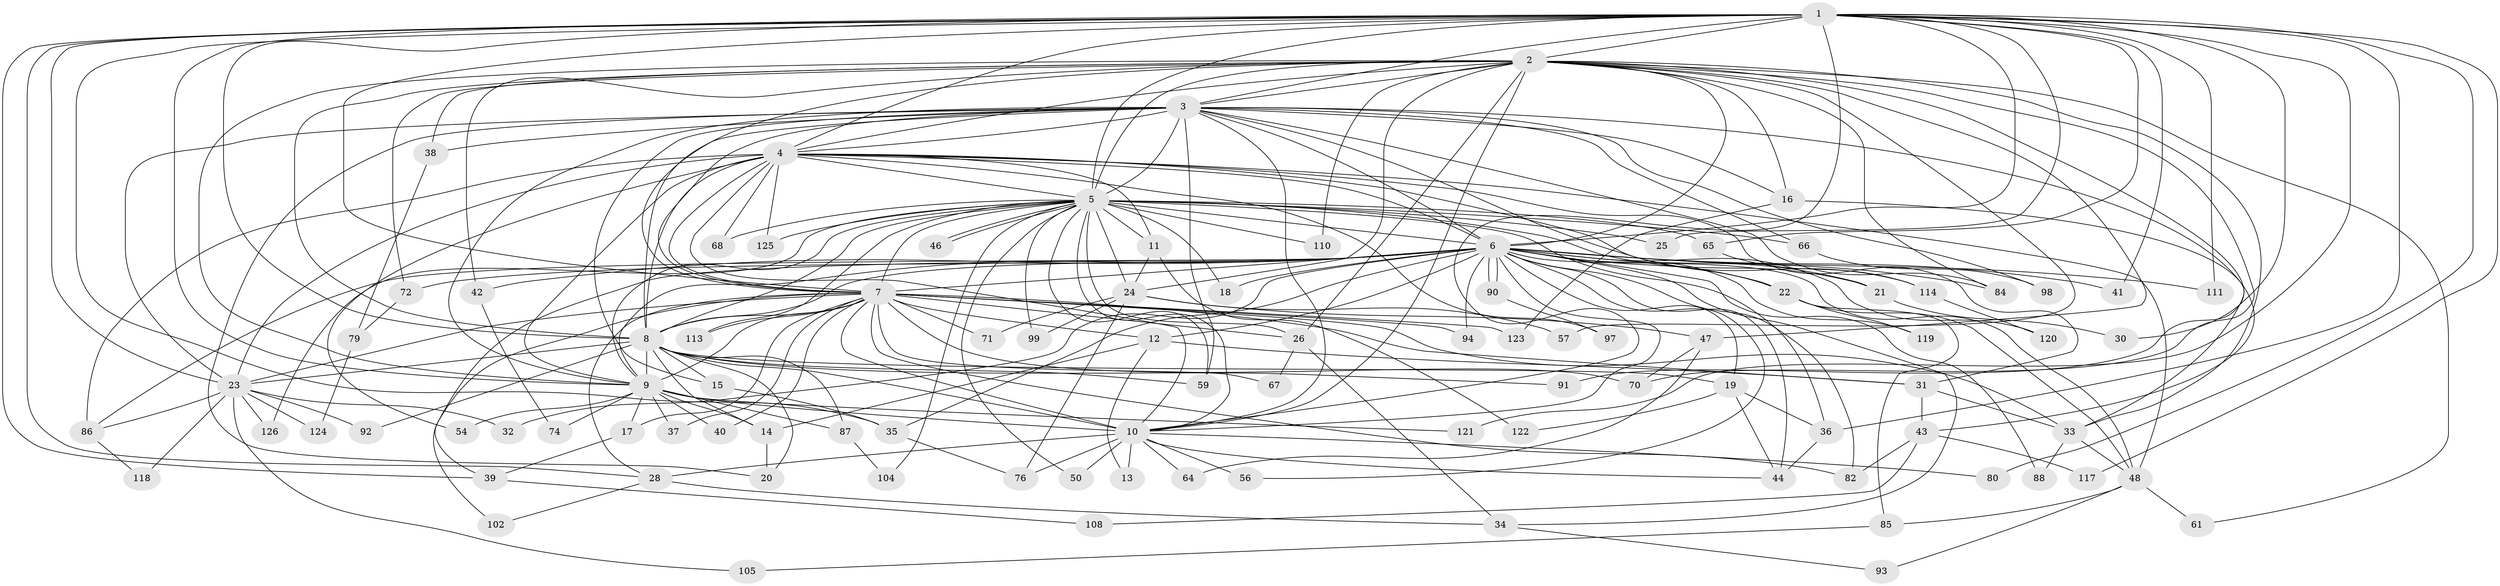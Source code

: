 // Generated by graph-tools (version 1.1) at 2025/51/02/27/25 19:51:51]
// undirected, 95 vertices, 240 edges
graph export_dot {
graph [start="1"]
  node [color=gray90,style=filled];
  1 [super="+109"];
  2 [super="+73"];
  3 [super="+60"];
  4 [super="+69"];
  5 [super="+100"];
  6 [super="+107"];
  7 [super="+78"];
  8 [super="+81"];
  9 [super="+29"];
  10 [super="+89"];
  11;
  12 [super="+96"];
  13;
  14 [super="+53"];
  15;
  16;
  17;
  18;
  19;
  20 [super="+51"];
  21;
  22 [super="+112"];
  23 [super="+27"];
  24 [super="+49"];
  25;
  26 [super="+63"];
  28 [super="+116"];
  30;
  31 [super="+77"];
  32;
  33 [super="+45"];
  34 [super="+52"];
  35;
  36 [super="+55"];
  37;
  38;
  39 [super="+58"];
  40 [super="+95"];
  41;
  42;
  43;
  44 [super="+103"];
  46;
  47 [super="+83"];
  48 [super="+62"];
  50;
  54;
  56;
  57;
  59;
  61;
  64;
  65;
  66 [super="+75"];
  67;
  68;
  70;
  71;
  72;
  74;
  76 [super="+115"];
  79;
  80;
  82 [super="+127"];
  84 [super="+106"];
  85;
  86 [super="+101"];
  87;
  88;
  90;
  91;
  92;
  93;
  94;
  97;
  98;
  99;
  102;
  104;
  105;
  108;
  110;
  111;
  113;
  114;
  117;
  118;
  119;
  120;
  121;
  122;
  123;
  124;
  125;
  126;
  1 -- 2;
  1 -- 3;
  1 -- 4;
  1 -- 5;
  1 -- 6;
  1 -- 7;
  1 -- 8;
  1 -- 9;
  1 -- 10;
  1 -- 25;
  1 -- 28;
  1 -- 30;
  1 -- 36;
  1 -- 41;
  1 -- 65;
  1 -- 80;
  1 -- 111;
  1 -- 117;
  1 -- 121;
  1 -- 35;
  1 -- 39;
  1 -- 23;
  2 -- 3;
  2 -- 4;
  2 -- 5;
  2 -- 6;
  2 -- 7;
  2 -- 8;
  2 -- 9;
  2 -- 10;
  2 -- 16;
  2 -- 24 [weight=2];
  2 -- 26;
  2 -- 33;
  2 -- 38;
  2 -- 42;
  2 -- 47;
  2 -- 57;
  2 -- 61;
  2 -- 70;
  2 -- 72;
  2 -- 91;
  2 -- 110;
  2 -- 84;
  3 -- 4;
  3 -- 5 [weight=2];
  3 -- 6;
  3 -- 7;
  3 -- 8;
  3 -- 9 [weight=2];
  3 -- 10;
  3 -- 15;
  3 -- 16;
  3 -- 22;
  3 -- 23;
  3 -- 38;
  3 -- 43;
  3 -- 59;
  3 -- 66;
  3 -- 84;
  3 -- 98;
  3 -- 20;
  4 -- 5;
  4 -- 6;
  4 -- 7;
  4 -- 8;
  4 -- 9;
  4 -- 10;
  4 -- 11;
  4 -- 31;
  4 -- 48;
  4 -- 54;
  4 -- 68;
  4 -- 97;
  4 -- 114;
  4 -- 125;
  4 -- 23;
  4 -- 86;
  5 -- 6;
  5 -- 7;
  5 -- 8;
  5 -- 9;
  5 -- 10;
  5 -- 11;
  5 -- 18;
  5 -- 21;
  5 -- 24;
  5 -- 25;
  5 -- 26;
  5 -- 46;
  5 -- 46;
  5 -- 50;
  5 -- 65;
  5 -- 66 [weight=2];
  5 -- 68;
  5 -- 99;
  5 -- 104;
  5 -- 110;
  5 -- 113;
  5 -- 125;
  5 -- 126;
  5 -- 59;
  5 -- 36;
  6 -- 7;
  6 -- 8;
  6 -- 9;
  6 -- 10;
  6 -- 12;
  6 -- 18;
  6 -- 19;
  6 -- 21;
  6 -- 22;
  6 -- 32;
  6 -- 35;
  6 -- 39;
  6 -- 41;
  6 -- 42;
  6 -- 44;
  6 -- 48;
  6 -- 56;
  6 -- 72;
  6 -- 82;
  6 -- 84;
  6 -- 86;
  6 -- 88;
  6 -- 90;
  6 -- 90;
  6 -- 94;
  6 -- 111;
  6 -- 119;
  6 -- 120;
  6 -- 34;
  7 -- 8;
  7 -- 9;
  7 -- 10;
  7 -- 12;
  7 -- 17;
  7 -- 23;
  7 -- 31;
  7 -- 37;
  7 -- 40 [weight=2];
  7 -- 67;
  7 -- 70;
  7 -- 71;
  7 -- 94;
  7 -- 102;
  7 -- 113;
  7 -- 123;
  7 -- 28;
  7 -- 33;
  7 -- 82;
  7 -- 26;
  8 -- 9;
  8 -- 10;
  8 -- 14;
  8 -- 15;
  8 -- 19;
  8 -- 20;
  8 -- 59;
  8 -- 87;
  8 -- 91;
  8 -- 92;
  8 -- 23;
  9 -- 10;
  9 -- 14;
  9 -- 17;
  9 -- 37;
  9 -- 40;
  9 -- 54;
  9 -- 74;
  9 -- 87;
  9 -- 121;
  10 -- 13;
  10 -- 28 [weight=2];
  10 -- 50;
  10 -- 56;
  10 -- 64;
  10 -- 80;
  10 -- 44;
  10 -- 76;
  11 -- 122;
  11 -- 24;
  12 -- 13;
  12 -- 14;
  12 -- 31;
  14 -- 20;
  15 -- 35;
  16 -- 33;
  16 -- 123;
  17 -- 39;
  19 -- 36;
  19 -- 122;
  19 -- 44;
  21 -- 30;
  22 -- 85;
  22 -- 119;
  22 -- 48;
  23 -- 32;
  23 -- 86;
  23 -- 105;
  23 -- 118;
  23 -- 124;
  23 -- 126;
  23 -- 92;
  24 -- 47;
  24 -- 71;
  24 -- 76;
  24 -- 99;
  24 -- 57;
  26 -- 34;
  26 -- 67;
  28 -- 34;
  28 -- 102;
  31 -- 43;
  31 -- 33;
  33 -- 88;
  33 -- 48;
  34 -- 93;
  35 -- 76;
  36 -- 44;
  38 -- 79;
  39 -- 108;
  42 -- 74;
  43 -- 82;
  43 -- 108;
  43 -- 117;
  47 -- 64;
  47 -- 70;
  48 -- 61;
  48 -- 85;
  48 -- 93;
  65 -- 114;
  66 -- 98;
  72 -- 79;
  79 -- 124;
  85 -- 105;
  86 -- 118;
  87 -- 104;
  90 -- 97;
  114 -- 120;
}

